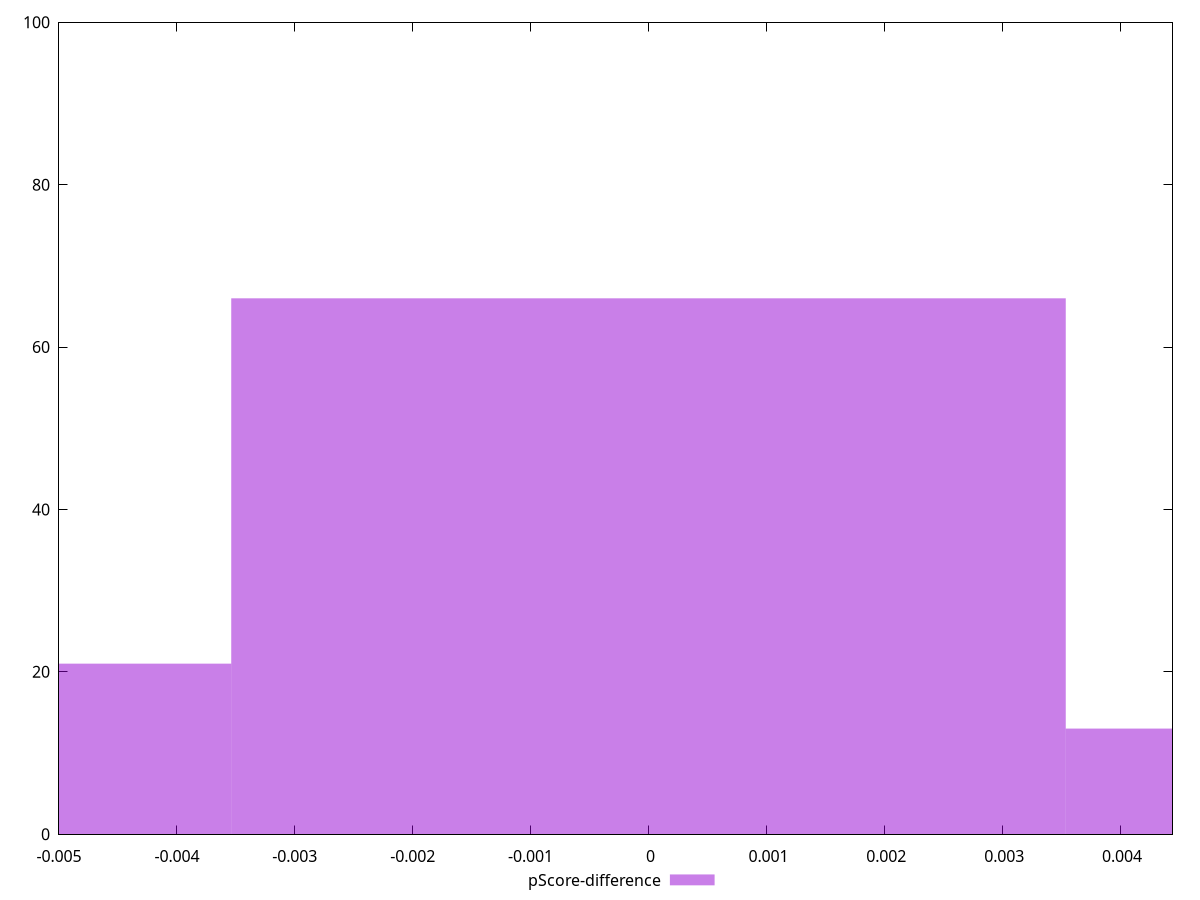 reset

$pScoreDifference <<EOF
0 66
-0.0070782209876703115 21
0.0070782209876703115 13
EOF

set key outside below
set boxwidth 0.0070782209876703115
set xrange [-0.0050000000000000044:0.004444444444444473]
set yrange [0:100]
set trange [0:100]
set style fill transparent solid 0.5 noborder
set terminal svg size 640, 490 enhanced background rgb 'white'
set output "report_00019_2021-02-10T18-14-37.922Z//render-blocking-resources/samples/pages+cached+noadtech/pScore-difference/histogram.svg"

plot $pScoreDifference title "pScore-difference" with boxes

reset
